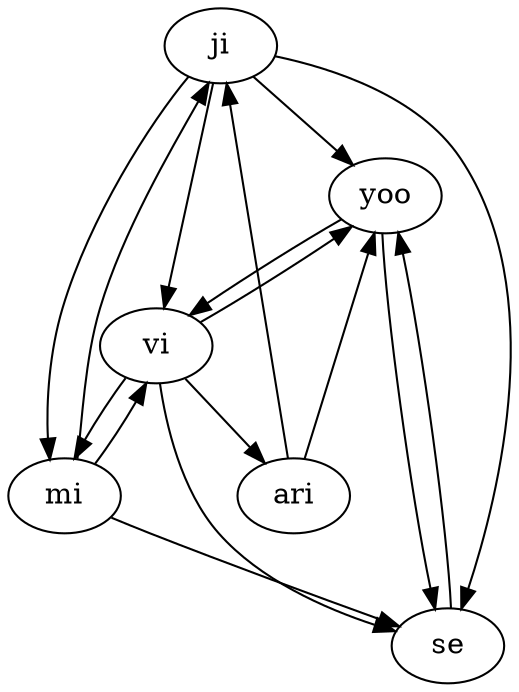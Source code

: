 digraph {
ji->yoo;
ji->mi;
mi->ji;
ji->vi;
ji->se;
ari->ji;
yoo->vi;
vi->yoo;
yoo->se;
se->yoo;
ari->yoo;
mi->vi;
vi->mi;
mi->se;
vi->se;
vi->ari;
}